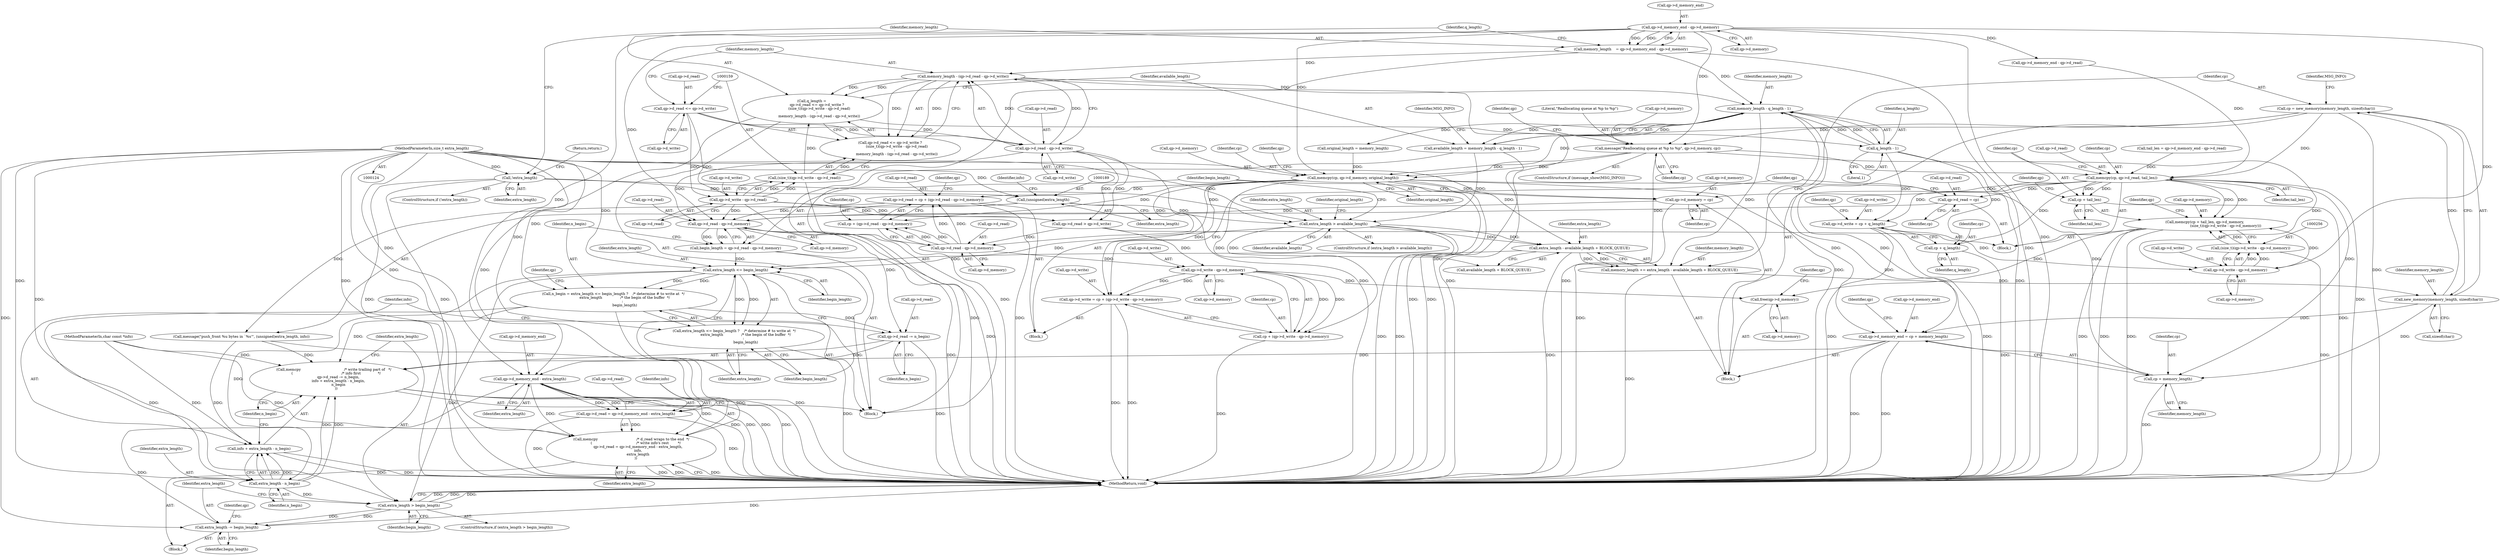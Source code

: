 digraph "0_yodl_fd85f8c94182558ff1480d06a236d6fb927979a3@pointer" {
"1000208" [label="(Call,cp = new_memory(memory_length, sizeof(char)))"];
"1000210" [label="(Call,new_memory(memory_length, sizeof(char)))"];
"1000201" [label="(Call,memory_length += extra_length - available_length + BLOCK_QUEUE)"];
"1000203" [label="(Call,extra_length - available_length + BLOCK_QUEUE)"];
"1000193" [label="(Call,extra_length > available_length)"];
"1000188" [label="(Call,(unsigned)extra_length)"];
"1000136" [label="(Call,!extra_length)"];
"1000126" [label="(MethodParameterIn,size_t extra_length)"];
"1000176" [label="(Call,available_length = memory_length - q_length - 1)"];
"1000178" [label="(Call,memory_length - q_length - 1)"];
"1000167" [label="(Call,memory_length - (qp->d_read - qp->d_write))"];
"1000139" [label="(Call,memory_length    = qp->d_memory_end - qp->d_memory)"];
"1000141" [label="(Call,qp->d_memory_end - qp->d_memory)"];
"1000169" [label="(Call,qp->d_read - qp->d_write)"];
"1000151" [label="(Call,qp->d_read <= qp->d_write)"];
"1000180" [label="(Call,q_length - 1)"];
"1000148" [label="(Call,q_length = \n        qp->d_read <= qp->d_write ?\n            (size_t)(qp->d_write - qp->d_read)\n        :\n            memory_length - (qp->d_read - qp->d_write))"];
"1000158" [label="(Call,(size_t)(qp->d_write - qp->d_read))"];
"1000160" [label="(Call,qp->d_write - qp->d_read)"];
"1000217" [label="(Call,message(\"Reallocating queue at %p to %p\", qp->d_memory, cp))"];
"1000242" [label="(Call,memcpy(cp, qp->d_read, tail_len))"];
"1000248" [label="(Call,memcpy(cp + tail_len, qp->d_memory, \n                                    (size_t)(qp->d_write - qp->d_memory)))"];
"1000310" [label="(Call,free(qp->d_memory))"];
"1000249" [label="(Call,cp + tail_len)"];
"1000264" [label="(Call,qp->d_write = cp + q_length)"];
"1000268" [label="(Call,cp + q_length)"];
"1000271" [label="(Call,qp->d_read = cp)"];
"1000328" [label="(Call,qp->d_read - qp->d_memory)"];
"1000326" [label="(Call,begin_length = qp->d_read - qp->d_memory)"];
"1000338" [label="(Call,extra_length <= begin_length)"];
"1000335" [label="(Call,n_begin = extra_length <= begin_length ?    /* determine # to write at  */\n                    extra_length                /* the begin of the buffer  */\n                :\n                    begin_length)"];
"1000343" [label="(Call,memcpy                                      /* write trailing part of   */\n    (                                           /* info first               */\n        qp->d_read -= n_begin,\n        info + extra_length - n_begin,\n        n_begin\n    ))"];
"1000344" [label="(Call,qp->d_read -= n_begin)"];
"1000351" [label="(Call,extra_length - n_begin)"];
"1000349" [label="(Call,info + extra_length - n_begin)"];
"1000356" [label="(Call,extra_length > begin_length)"];
"1000360" [label="(Call,extra_length -= begin_length)"];
"1000368" [label="(Call,qp->d_memory_end - extra_length)"];
"1000363" [label="(Call,memcpy                                  /* d_read wraps to the end  */\n        (                                       /* write info's rest        */\n            qp->d_read = qp->d_memory_end - extra_length,\n            info,\n            extra_length\n        ))"];
"1000364" [label="(Call,qp->d_read = qp->d_memory_end - extra_length)"];
"1000337" [label="(Call,extra_length <= begin_length ?    /* determine # to write at  */\n                    extra_length                /* the begin of the buffer  */\n                :\n                    begin_length)"];
"1000314" [label="(Call,qp->d_memory_end = cp + memory_length)"];
"1000318" [label="(Call,cp + memory_length)"];
"1000321" [label="(Call,qp->d_memory = cp)"];
"1000257" [label="(Call,qp->d_write - qp->d_memory)"];
"1000255" [label="(Call,(size_t)(qp->d_write - qp->d_memory))"];
"1000278" [label="(Call,memcpy(cp, qp->d_memory, original_length))"];
"1000284" [label="(Call,qp->d_read = cp + (qp->d_read - qp->d_memory))"];
"1000288" [label="(Call,cp + (qp->d_read - qp->d_memory))"];
"1000290" [label="(Call,qp->d_read - qp->d_memory)"];
"1000303" [label="(Call,qp->d_write - qp->d_memory)"];
"1000297" [label="(Call,qp->d_write = cp + (qp->d_write - qp->d_memory))"];
"1000301" [label="(Call,cp + (qp->d_write - qp->d_memory))"];
"1000345" [label="(Call,qp->d_read)"];
"1000195" [label="(Identifier,available_length)"];
"1000204" [label="(Identifier,extra_length)"];
"1000340" [label="(Identifier,begin_length)"];
"1000178" [label="(Call,memory_length - q_length - 1)"];
"1000270" [label="(Identifier,q_length)"];
"1000268" [label="(Call,cp + q_length)"];
"1000180" [label="(Call,q_length - 1)"];
"1000251" [label="(Identifier,tail_len)"];
"1000196" [label="(Block,)"];
"1000248" [label="(Call,memcpy(cp + tail_len, qp->d_memory, \n                                    (size_t)(qp->d_write - qp->d_memory)))"];
"1000314" [label="(Call,qp->d_memory_end = cp + memory_length)"];
"1000242" [label="(Call,memcpy(cp, qp->d_read, tail_len))"];
"1000194" [label="(Identifier,extra_length)"];
"1000351" [label="(Call,extra_length - n_begin)"];
"1000219" [label="(Call,qp->d_memory)"];
"1000198" [label="(Call,original_length = memory_length)"];
"1000176" [label="(Call,available_length = memory_length - q_length - 1)"];
"1000271" [label="(Call,qp->d_read = cp)"];
"1000137" [label="(Identifier,extra_length)"];
"1000150" [label="(Call,qp->d_read <= qp->d_write ?\n            (size_t)(qp->d_write - qp->d_read)\n        :\n            memory_length - (qp->d_read - qp->d_write))"];
"1000280" [label="(Call,qp->d_memory)"];
"1000212" [label="(Call,sizeof(char))"];
"1000253" [label="(Identifier,qp)"];
"1000188" [label="(Call,(unsigned)extra_length)"];
"1000355" [label="(ControlStructure,if (extra_length > begin_length))"];
"1000181" [label="(Identifier,q_length)"];
"1000311" [label="(Call,qp->d_memory)"];
"1000321" [label="(Call,qp->d_memory = cp)"];
"1000226" [label="(Identifier,qp)"];
"1000275" [label="(Identifier,cp)"];
"1000285" [label="(Call,qp->d_read)"];
"1000224" [label="(Call,qp->d_read > qp->d_write)"];
"1000182" [label="(Literal,1)"];
"1000320" [label="(Identifier,memory_length)"];
"1000152" [label="(Call,qp->d_read)"];
"1000368" [label="(Call,qp->d_memory_end - extra_length)"];
"1000361" [label="(Identifier,extra_length)"];
"1000243" [label="(Identifier,cp)"];
"1000316" [label="(Identifier,qp)"];
"1000222" [label="(Identifier,cp)"];
"1000247" [label="(Identifier,tail_len)"];
"1000362" [label="(Identifier,begin_length)"];
"1000279" [label="(Identifier,cp)"];
"1000289" [label="(Identifier,cp)"];
"1000193" [label="(Call,extra_length > available_length)"];
"1000342" [label="(Identifier,begin_length)"];
"1000126" [label="(MethodParameterIn,size_t extra_length)"];
"1000151" [label="(Call,qp->d_read <= qp->d_write)"];
"1000216" [label="(Identifier,MSG_INFO)"];
"1000360" [label="(Call,extra_length -= begin_length)"];
"1000148" [label="(Call,q_length = \n        qp->d_read <= qp->d_write ?\n            (size_t)(qp->d_write - qp->d_read)\n        :\n            memory_length - (qp->d_read - qp->d_write))"];
"1000372" [label="(Identifier,extra_length)"];
"1000319" [label="(Identifier,cp)"];
"1000326" [label="(Call,begin_length = qp->d_read - qp->d_memory)"];
"1000145" [label="(Call,qp->d_memory)"];
"1000177" [label="(Identifier,available_length)"];
"1000359" [label="(Block,)"];
"1000168" [label="(Identifier,memory_length)"];
"1000375" [label="(MethodReturn,void)"];
"1000357" [label="(Identifier,extra_length)"];
"1000161" [label="(Call,qp->d_write)"];
"1000356" [label="(Call,extra_length > begin_length)"];
"1000304" [label="(Call,qp->d_write)"];
"1000286" [label="(Identifier,qp)"];
"1000269" [label="(Identifier,cp)"];
"1000273" [label="(Identifier,qp)"];
"1000312" [label="(Identifier,qp)"];
"1000149" [label="(Identifier,q_length)"];
"1000315" [label="(Call,qp->d_memory_end)"];
"1000139" [label="(Call,memory_length    = qp->d_memory_end - qp->d_memory)"];
"1000338" [label="(Call,extra_length <= begin_length)"];
"1000374" [label="(Identifier,extra_length)"];
"1000155" [label="(Call,qp->d_write)"];
"1000203" [label="(Call,extra_length - available_length + BLOCK_QUEUE)"];
"1000250" [label="(Identifier,cp)"];
"1000350" [label="(Identifier,info)"];
"1000297" [label="(Call,qp->d_write = cp + (qp->d_write - qp->d_memory))"];
"1000328" [label="(Call,qp->d_read - qp->d_memory)"];
"1000191" [label="(Identifier,info)"];
"1000327" [label="(Identifier,begin_length)"];
"1000192" [label="(ControlStructure,if (extra_length > available_length))"];
"1000332" [label="(Call,qp->d_memory)"];
"1000278" [label="(Call,memcpy(cp, qp->d_memory, original_length))"];
"1000318" [label="(Call,cp + memory_length)"];
"1000277" [label="(Block,)"];
"1000343" [label="(Call,memcpy                                      /* write trailing part of   */\n    (                                           /* info first               */\n        qp->d_read -= n_begin,\n        info + extra_length - n_begin,\n        n_begin\n    ))"];
"1000233" [label="(Call,tail_len = qp->d_memory_end - qp->d_read)"];
"1000294" [label="(Call,qp->d_memory)"];
"1000158" [label="(Call,(size_t)(qp->d_write - qp->d_read))"];
"1000363" [label="(Call,memcpy                                  /* d_read wraps to the end  */\n        (                                       /* write info's rest        */\n            qp->d_read = qp->d_memory_end - extra_length,\n            info,\n            extra_length\n        ))"];
"1000335" [label="(Call,n_begin = extra_length <= begin_length ?    /* determine # to write at  */\n                    extra_length                /* the begin of the buffer  */\n                :\n                    begin_length)"];
"1000218" [label="(Literal,\"Reallocating queue at %p to %p\")"];
"1000358" [label="(Identifier,begin_length)"];
"1000164" [label="(Call,qp->d_read)"];
"1000140" [label="(Identifier,memory_length)"];
"1000365" [label="(Call,qp->d_read)"];
"1000266" [label="(Identifier,qp)"];
"1000235" [label="(Call,qp->d_memory_end - qp->d_read)"];
"1000325" [label="(Identifier,cp)"];
"1000135" [label="(ControlStructure,if (!extra_length))"];
"1000209" [label="(Identifier,cp)"];
"1000261" [label="(Call,qp->d_memory)"];
"1000214" [label="(ControlStructure,if (message_show(MSG_INFO)))"];
"1000353" [label="(Identifier,n_begin)"];
"1000136" [label="(Call,!extra_length)"];
"1000307" [label="(Call,qp->d_memory)"];
"1000369" [label="(Call,qp->d_memory_end)"];
"1000249" [label="(Call,cp + tail_len)"];
"1000264" [label="(Call,qp->d_write = cp + q_length)"];
"1000244" [label="(Call,qp->d_read)"];
"1000348" [label="(Identifier,n_begin)"];
"1000272" [label="(Call,qp->d_read)"];
"1000341" [label="(Identifier,extra_length)"];
"1000339" [label="(Identifier,extra_length)"];
"1000186" [label="(Call,message(\"push_front %u bytes in `%s'\", (unsigned)extra_length, info))"];
"1000170" [label="(Call,qp->d_read)"];
"1000128" [label="(Block,)"];
"1000190" [label="(Identifier,extra_length)"];
"1000258" [label="(Call,qp->d_write)"];
"1000283" [label="(Identifier,original_length)"];
"1000160" [label="(Call,qp->d_write - qp->d_read)"];
"1000138" [label="(Return,return;)"];
"1000301" [label="(Call,cp + (qp->d_write - qp->d_memory))"];
"1000346" [label="(Identifier,qp)"];
"1000208" [label="(Call,cp = new_memory(memory_length, sizeof(char)))"];
"1000322" [label="(Call,qp->d_memory)"];
"1000349" [label="(Call,info + extra_length - n_begin)"];
"1000185" [label="(Identifier,MSG_INFO)"];
"1000354" [label="(Identifier,n_begin)"];
"1000211" [label="(Identifier,memory_length)"];
"1000179" [label="(Identifier,memory_length)"];
"1000288" [label="(Call,cp + (qp->d_read - qp->d_memory))"];
"1000329" [label="(Call,qp->d_read)"];
"1000290" [label="(Call,qp->d_read - qp->d_memory)"];
"1000255" [label="(Call,(size_t)(qp->d_write - qp->d_memory))"];
"1000352" [label="(Identifier,extra_length)"];
"1000373" [label="(Identifier,info)"];
"1000231" [label="(Block,)"];
"1000336" [label="(Identifier,n_begin)"];
"1000201" [label="(Call,memory_length += extra_length - available_length + BLOCK_QUEUE)"];
"1000291" [label="(Call,qp->d_read)"];
"1000299" [label="(Identifier,qp)"];
"1000310" [label="(Call,free(qp->d_memory))"];
"1000265" [label="(Call,qp->d_write)"];
"1000298" [label="(Call,qp->d_write)"];
"1000303" [label="(Call,qp->d_write - qp->d_memory)"];
"1000202" [label="(Identifier,memory_length)"];
"1000169" [label="(Call,qp->d_read - qp->d_write)"];
"1000199" [label="(Identifier,original_length)"];
"1000205" [label="(Call,available_length + BLOCK_QUEUE)"];
"1000323" [label="(Identifier,qp)"];
"1000284" [label="(Call,qp->d_read = cp + (qp->d_read - qp->d_memory))"];
"1000337" [label="(Call,extra_length <= begin_length ?    /* determine # to write at  */\n                    extra_length                /* the begin of the buffer  */\n                :\n                    begin_length)"];
"1000210" [label="(Call,new_memory(memory_length, sizeof(char)))"];
"1000142" [label="(Call,qp->d_memory_end)"];
"1000344" [label="(Call,qp->d_read -= n_begin)"];
"1000217" [label="(Call,message(\"Reallocating queue at %p to %p\", qp->d_memory, cp))"];
"1000127" [label="(MethodParameterIn,char const *info)"];
"1000252" [label="(Call,qp->d_memory)"];
"1000141" [label="(Call,qp->d_memory_end - qp->d_memory)"];
"1000302" [label="(Identifier,cp)"];
"1000366" [label="(Identifier,qp)"];
"1000257" [label="(Call,qp->d_write - qp->d_memory)"];
"1000173" [label="(Call,qp->d_write)"];
"1000167" [label="(Call,memory_length - (qp->d_read - qp->d_write))"];
"1000364" [label="(Call,qp->d_read = qp->d_memory_end - extra_length)"];
"1000208" -> "1000196"  [label="AST: "];
"1000208" -> "1000210"  [label="CFG: "];
"1000209" -> "1000208"  [label="AST: "];
"1000210" -> "1000208"  [label="AST: "];
"1000216" -> "1000208"  [label="CFG: "];
"1000208" -> "1000375"  [label="DDG: "];
"1000210" -> "1000208"  [label="DDG: "];
"1000208" -> "1000217"  [label="DDG: "];
"1000208" -> "1000242"  [label="DDG: "];
"1000208" -> "1000278"  [label="DDG: "];
"1000210" -> "1000212"  [label="CFG: "];
"1000211" -> "1000210"  [label="AST: "];
"1000212" -> "1000210"  [label="AST: "];
"1000201" -> "1000210"  [label="DDG: "];
"1000210" -> "1000314"  [label="DDG: "];
"1000210" -> "1000318"  [label="DDG: "];
"1000201" -> "1000196"  [label="AST: "];
"1000201" -> "1000203"  [label="CFG: "];
"1000202" -> "1000201"  [label="AST: "];
"1000203" -> "1000201"  [label="AST: "];
"1000209" -> "1000201"  [label="CFG: "];
"1000201" -> "1000375"  [label="DDG: "];
"1000203" -> "1000201"  [label="DDG: "];
"1000203" -> "1000201"  [label="DDG: "];
"1000178" -> "1000201"  [label="DDG: "];
"1000203" -> "1000205"  [label="CFG: "];
"1000204" -> "1000203"  [label="AST: "];
"1000205" -> "1000203"  [label="AST: "];
"1000203" -> "1000375"  [label="DDG: "];
"1000193" -> "1000203"  [label="DDG: "];
"1000193" -> "1000203"  [label="DDG: "];
"1000126" -> "1000203"  [label="DDG: "];
"1000203" -> "1000338"  [label="DDG: "];
"1000193" -> "1000192"  [label="AST: "];
"1000193" -> "1000195"  [label="CFG: "];
"1000194" -> "1000193"  [label="AST: "];
"1000195" -> "1000193"  [label="AST: "];
"1000199" -> "1000193"  [label="CFG: "];
"1000327" -> "1000193"  [label="CFG: "];
"1000193" -> "1000375"  [label="DDG: "];
"1000193" -> "1000375"  [label="DDG: "];
"1000188" -> "1000193"  [label="DDG: "];
"1000136" -> "1000193"  [label="DDG: "];
"1000126" -> "1000193"  [label="DDG: "];
"1000176" -> "1000193"  [label="DDG: "];
"1000193" -> "1000205"  [label="DDG: "];
"1000193" -> "1000338"  [label="DDG: "];
"1000188" -> "1000186"  [label="AST: "];
"1000188" -> "1000190"  [label="CFG: "];
"1000189" -> "1000188"  [label="AST: "];
"1000190" -> "1000188"  [label="AST: "];
"1000191" -> "1000188"  [label="CFG: "];
"1000188" -> "1000186"  [label="DDG: "];
"1000136" -> "1000188"  [label="DDG: "];
"1000126" -> "1000188"  [label="DDG: "];
"1000136" -> "1000135"  [label="AST: "];
"1000136" -> "1000137"  [label="CFG: "];
"1000137" -> "1000136"  [label="AST: "];
"1000138" -> "1000136"  [label="CFG: "];
"1000140" -> "1000136"  [label="CFG: "];
"1000136" -> "1000375"  [label="DDG: "];
"1000136" -> "1000375"  [label="DDG: "];
"1000126" -> "1000136"  [label="DDG: "];
"1000126" -> "1000124"  [label="AST: "];
"1000126" -> "1000375"  [label="DDG: "];
"1000126" -> "1000335"  [label="DDG: "];
"1000126" -> "1000338"  [label="DDG: "];
"1000126" -> "1000337"  [label="DDG: "];
"1000126" -> "1000351"  [label="DDG: "];
"1000126" -> "1000356"  [label="DDG: "];
"1000126" -> "1000360"  [label="DDG: "];
"1000126" -> "1000368"  [label="DDG: "];
"1000126" -> "1000363"  [label="DDG: "];
"1000176" -> "1000128"  [label="AST: "];
"1000176" -> "1000178"  [label="CFG: "];
"1000177" -> "1000176"  [label="AST: "];
"1000178" -> "1000176"  [label="AST: "];
"1000185" -> "1000176"  [label="CFG: "];
"1000176" -> "1000375"  [label="DDG: "];
"1000178" -> "1000176"  [label="DDG: "];
"1000178" -> "1000176"  [label="DDG: "];
"1000178" -> "1000180"  [label="CFG: "];
"1000179" -> "1000178"  [label="AST: "];
"1000180" -> "1000178"  [label="AST: "];
"1000178" -> "1000375"  [label="DDG: "];
"1000178" -> "1000375"  [label="DDG: "];
"1000167" -> "1000178"  [label="DDG: "];
"1000139" -> "1000178"  [label="DDG: "];
"1000180" -> "1000178"  [label="DDG: "];
"1000180" -> "1000178"  [label="DDG: "];
"1000178" -> "1000198"  [label="DDG: "];
"1000167" -> "1000150"  [label="AST: "];
"1000167" -> "1000169"  [label="CFG: "];
"1000168" -> "1000167"  [label="AST: "];
"1000169" -> "1000167"  [label="AST: "];
"1000150" -> "1000167"  [label="CFG: "];
"1000167" -> "1000375"  [label="DDG: "];
"1000167" -> "1000148"  [label="DDG: "];
"1000167" -> "1000148"  [label="DDG: "];
"1000167" -> "1000150"  [label="DDG: "];
"1000167" -> "1000150"  [label="DDG: "];
"1000139" -> "1000167"  [label="DDG: "];
"1000169" -> "1000167"  [label="DDG: "];
"1000169" -> "1000167"  [label="DDG: "];
"1000139" -> "1000128"  [label="AST: "];
"1000139" -> "1000141"  [label="CFG: "];
"1000140" -> "1000139"  [label="AST: "];
"1000141" -> "1000139"  [label="AST: "];
"1000149" -> "1000139"  [label="CFG: "];
"1000139" -> "1000375"  [label="DDG: "];
"1000141" -> "1000139"  [label="DDG: "];
"1000141" -> "1000139"  [label="DDG: "];
"1000141" -> "1000145"  [label="CFG: "];
"1000142" -> "1000141"  [label="AST: "];
"1000145" -> "1000141"  [label="AST: "];
"1000141" -> "1000375"  [label="DDG: "];
"1000141" -> "1000217"  [label="DDG: "];
"1000141" -> "1000235"  [label="DDG: "];
"1000141" -> "1000257"  [label="DDG: "];
"1000141" -> "1000278"  [label="DDG: "];
"1000141" -> "1000328"  [label="DDG: "];
"1000141" -> "1000368"  [label="DDG: "];
"1000169" -> "1000173"  [label="CFG: "];
"1000170" -> "1000169"  [label="AST: "];
"1000173" -> "1000169"  [label="AST: "];
"1000169" -> "1000375"  [label="DDG: "];
"1000151" -> "1000169"  [label="DDG: "];
"1000151" -> "1000169"  [label="DDG: "];
"1000169" -> "1000224"  [label="DDG: "];
"1000169" -> "1000224"  [label="DDG: "];
"1000169" -> "1000328"  [label="DDG: "];
"1000151" -> "1000150"  [label="AST: "];
"1000151" -> "1000155"  [label="CFG: "];
"1000152" -> "1000151"  [label="AST: "];
"1000155" -> "1000151"  [label="AST: "];
"1000159" -> "1000151"  [label="CFG: "];
"1000168" -> "1000151"  [label="CFG: "];
"1000151" -> "1000160"  [label="DDG: "];
"1000151" -> "1000160"  [label="DDG: "];
"1000180" -> "1000182"  [label="CFG: "];
"1000181" -> "1000180"  [label="AST: "];
"1000182" -> "1000180"  [label="AST: "];
"1000180" -> "1000375"  [label="DDG: "];
"1000148" -> "1000180"  [label="DDG: "];
"1000180" -> "1000264"  [label="DDG: "];
"1000180" -> "1000268"  [label="DDG: "];
"1000148" -> "1000128"  [label="AST: "];
"1000148" -> "1000150"  [label="CFG: "];
"1000149" -> "1000148"  [label="AST: "];
"1000150" -> "1000148"  [label="AST: "];
"1000177" -> "1000148"  [label="CFG: "];
"1000148" -> "1000375"  [label="DDG: "];
"1000158" -> "1000148"  [label="DDG: "];
"1000158" -> "1000150"  [label="AST: "];
"1000158" -> "1000160"  [label="CFG: "];
"1000159" -> "1000158"  [label="AST: "];
"1000160" -> "1000158"  [label="AST: "];
"1000150" -> "1000158"  [label="CFG: "];
"1000158" -> "1000375"  [label="DDG: "];
"1000158" -> "1000150"  [label="DDG: "];
"1000160" -> "1000158"  [label="DDG: "];
"1000160" -> "1000158"  [label="DDG: "];
"1000160" -> "1000164"  [label="CFG: "];
"1000161" -> "1000160"  [label="AST: "];
"1000164" -> "1000160"  [label="AST: "];
"1000160" -> "1000375"  [label="DDG: "];
"1000160" -> "1000224"  [label="DDG: "];
"1000160" -> "1000224"  [label="DDG: "];
"1000160" -> "1000328"  [label="DDG: "];
"1000217" -> "1000214"  [label="AST: "];
"1000217" -> "1000222"  [label="CFG: "];
"1000218" -> "1000217"  [label="AST: "];
"1000219" -> "1000217"  [label="AST: "];
"1000222" -> "1000217"  [label="AST: "];
"1000226" -> "1000217"  [label="CFG: "];
"1000217" -> "1000375"  [label="DDG: "];
"1000217" -> "1000242"  [label="DDG: "];
"1000217" -> "1000257"  [label="DDG: "];
"1000217" -> "1000278"  [label="DDG: "];
"1000217" -> "1000278"  [label="DDG: "];
"1000242" -> "1000231"  [label="AST: "];
"1000242" -> "1000247"  [label="CFG: "];
"1000243" -> "1000242"  [label="AST: "];
"1000244" -> "1000242"  [label="AST: "];
"1000247" -> "1000242"  [label="AST: "];
"1000250" -> "1000242"  [label="CFG: "];
"1000242" -> "1000375"  [label="DDG: "];
"1000235" -> "1000242"  [label="DDG: "];
"1000233" -> "1000242"  [label="DDG: "];
"1000242" -> "1000248"  [label="DDG: "];
"1000242" -> "1000248"  [label="DDG: "];
"1000242" -> "1000249"  [label="DDG: "];
"1000242" -> "1000249"  [label="DDG: "];
"1000242" -> "1000264"  [label="DDG: "];
"1000242" -> "1000268"  [label="DDG: "];
"1000242" -> "1000271"  [label="DDG: "];
"1000242" -> "1000314"  [label="DDG: "];
"1000242" -> "1000318"  [label="DDG: "];
"1000242" -> "1000321"  [label="DDG: "];
"1000248" -> "1000231"  [label="AST: "];
"1000248" -> "1000255"  [label="CFG: "];
"1000249" -> "1000248"  [label="AST: "];
"1000252" -> "1000248"  [label="AST: "];
"1000255" -> "1000248"  [label="AST: "];
"1000266" -> "1000248"  [label="CFG: "];
"1000248" -> "1000375"  [label="DDG: "];
"1000248" -> "1000375"  [label="DDG: "];
"1000248" -> "1000375"  [label="DDG: "];
"1000257" -> "1000248"  [label="DDG: "];
"1000255" -> "1000248"  [label="DDG: "];
"1000248" -> "1000310"  [label="DDG: "];
"1000310" -> "1000196"  [label="AST: "];
"1000310" -> "1000311"  [label="CFG: "];
"1000311" -> "1000310"  [label="AST: "];
"1000316" -> "1000310"  [label="CFG: "];
"1000303" -> "1000310"  [label="DDG: "];
"1000249" -> "1000251"  [label="CFG: "];
"1000250" -> "1000249"  [label="AST: "];
"1000251" -> "1000249"  [label="AST: "];
"1000253" -> "1000249"  [label="CFG: "];
"1000249" -> "1000375"  [label="DDG: "];
"1000264" -> "1000231"  [label="AST: "];
"1000264" -> "1000268"  [label="CFG: "];
"1000265" -> "1000264"  [label="AST: "];
"1000268" -> "1000264"  [label="AST: "];
"1000273" -> "1000264"  [label="CFG: "];
"1000264" -> "1000375"  [label="DDG: "];
"1000264" -> "1000375"  [label="DDG: "];
"1000268" -> "1000270"  [label="CFG: "];
"1000269" -> "1000268"  [label="AST: "];
"1000270" -> "1000268"  [label="AST: "];
"1000268" -> "1000375"  [label="DDG: "];
"1000271" -> "1000231"  [label="AST: "];
"1000271" -> "1000275"  [label="CFG: "];
"1000272" -> "1000271"  [label="AST: "];
"1000275" -> "1000271"  [label="AST: "];
"1000312" -> "1000271"  [label="CFG: "];
"1000271" -> "1000328"  [label="DDG: "];
"1000328" -> "1000326"  [label="AST: "];
"1000328" -> "1000332"  [label="CFG: "];
"1000329" -> "1000328"  [label="AST: "];
"1000332" -> "1000328"  [label="AST: "];
"1000326" -> "1000328"  [label="CFG: "];
"1000328" -> "1000375"  [label="DDG: "];
"1000328" -> "1000326"  [label="DDG: "];
"1000328" -> "1000326"  [label="DDG: "];
"1000284" -> "1000328"  [label="DDG: "];
"1000321" -> "1000328"  [label="DDG: "];
"1000328" -> "1000344"  [label="DDG: "];
"1000326" -> "1000128"  [label="AST: "];
"1000327" -> "1000326"  [label="AST: "];
"1000336" -> "1000326"  [label="CFG: "];
"1000326" -> "1000375"  [label="DDG: "];
"1000326" -> "1000338"  [label="DDG: "];
"1000338" -> "1000337"  [label="AST: "];
"1000338" -> "1000340"  [label="CFG: "];
"1000339" -> "1000338"  [label="AST: "];
"1000340" -> "1000338"  [label="AST: "];
"1000341" -> "1000338"  [label="CFG: "];
"1000342" -> "1000338"  [label="CFG: "];
"1000338" -> "1000335"  [label="DDG: "];
"1000338" -> "1000335"  [label="DDG: "];
"1000338" -> "1000337"  [label="DDG: "];
"1000338" -> "1000337"  [label="DDG: "];
"1000338" -> "1000351"  [label="DDG: "];
"1000338" -> "1000356"  [label="DDG: "];
"1000335" -> "1000128"  [label="AST: "];
"1000335" -> "1000337"  [label="CFG: "];
"1000336" -> "1000335"  [label="AST: "];
"1000337" -> "1000335"  [label="AST: "];
"1000346" -> "1000335"  [label="CFG: "];
"1000335" -> "1000375"  [label="DDG: "];
"1000335" -> "1000343"  [label="DDG: "];
"1000335" -> "1000344"  [label="DDG: "];
"1000335" -> "1000351"  [label="DDG: "];
"1000343" -> "1000128"  [label="AST: "];
"1000343" -> "1000354"  [label="CFG: "];
"1000344" -> "1000343"  [label="AST: "];
"1000349" -> "1000343"  [label="AST: "];
"1000354" -> "1000343"  [label="AST: "];
"1000357" -> "1000343"  [label="CFG: "];
"1000343" -> "1000375"  [label="DDG: "];
"1000343" -> "1000375"  [label="DDG: "];
"1000343" -> "1000375"  [label="DDG: "];
"1000344" -> "1000343"  [label="DDG: "];
"1000186" -> "1000343"  [label="DDG: "];
"1000127" -> "1000343"  [label="DDG: "];
"1000351" -> "1000343"  [label="DDG: "];
"1000351" -> "1000343"  [label="DDG: "];
"1000344" -> "1000348"  [label="CFG: "];
"1000345" -> "1000344"  [label="AST: "];
"1000348" -> "1000344"  [label="AST: "];
"1000350" -> "1000344"  [label="CFG: "];
"1000344" -> "1000375"  [label="DDG: "];
"1000351" -> "1000349"  [label="AST: "];
"1000351" -> "1000353"  [label="CFG: "];
"1000352" -> "1000351"  [label="AST: "];
"1000353" -> "1000351"  [label="AST: "];
"1000349" -> "1000351"  [label="CFG: "];
"1000351" -> "1000349"  [label="DDG: "];
"1000351" -> "1000349"  [label="DDG: "];
"1000351" -> "1000356"  [label="DDG: "];
"1000350" -> "1000349"  [label="AST: "];
"1000354" -> "1000349"  [label="CFG: "];
"1000349" -> "1000375"  [label="DDG: "];
"1000349" -> "1000375"  [label="DDG: "];
"1000186" -> "1000349"  [label="DDG: "];
"1000127" -> "1000349"  [label="DDG: "];
"1000356" -> "1000355"  [label="AST: "];
"1000356" -> "1000358"  [label="CFG: "];
"1000357" -> "1000356"  [label="AST: "];
"1000358" -> "1000356"  [label="AST: "];
"1000361" -> "1000356"  [label="CFG: "];
"1000375" -> "1000356"  [label="CFG: "];
"1000356" -> "1000375"  [label="DDG: "];
"1000356" -> "1000375"  [label="DDG: "];
"1000356" -> "1000375"  [label="DDG: "];
"1000356" -> "1000360"  [label="DDG: "];
"1000356" -> "1000360"  [label="DDG: "];
"1000360" -> "1000359"  [label="AST: "];
"1000360" -> "1000362"  [label="CFG: "];
"1000361" -> "1000360"  [label="AST: "];
"1000362" -> "1000360"  [label="AST: "];
"1000366" -> "1000360"  [label="CFG: "];
"1000360" -> "1000375"  [label="DDG: "];
"1000360" -> "1000368"  [label="DDG: "];
"1000368" -> "1000364"  [label="AST: "];
"1000368" -> "1000372"  [label="CFG: "];
"1000369" -> "1000368"  [label="AST: "];
"1000372" -> "1000368"  [label="AST: "];
"1000364" -> "1000368"  [label="CFG: "];
"1000368" -> "1000375"  [label="DDG: "];
"1000368" -> "1000363"  [label="DDG: "];
"1000368" -> "1000363"  [label="DDG: "];
"1000368" -> "1000364"  [label="DDG: "];
"1000368" -> "1000364"  [label="DDG: "];
"1000314" -> "1000368"  [label="DDG: "];
"1000363" -> "1000359"  [label="AST: "];
"1000363" -> "1000374"  [label="CFG: "];
"1000364" -> "1000363"  [label="AST: "];
"1000373" -> "1000363"  [label="AST: "];
"1000374" -> "1000363"  [label="AST: "];
"1000375" -> "1000363"  [label="CFG: "];
"1000363" -> "1000375"  [label="DDG: "];
"1000363" -> "1000375"  [label="DDG: "];
"1000363" -> "1000375"  [label="DDG: "];
"1000364" -> "1000363"  [label="DDG: "];
"1000127" -> "1000363"  [label="DDG: "];
"1000186" -> "1000363"  [label="DDG: "];
"1000365" -> "1000364"  [label="AST: "];
"1000373" -> "1000364"  [label="CFG: "];
"1000364" -> "1000375"  [label="DDG: "];
"1000364" -> "1000375"  [label="DDG: "];
"1000337" -> "1000341"  [label="CFG: "];
"1000337" -> "1000342"  [label="CFG: "];
"1000341" -> "1000337"  [label="AST: "];
"1000342" -> "1000337"  [label="AST: "];
"1000337" -> "1000375"  [label="DDG: "];
"1000314" -> "1000196"  [label="AST: "];
"1000314" -> "1000318"  [label="CFG: "];
"1000315" -> "1000314"  [label="AST: "];
"1000318" -> "1000314"  [label="AST: "];
"1000323" -> "1000314"  [label="CFG: "];
"1000314" -> "1000375"  [label="DDG: "];
"1000314" -> "1000375"  [label="DDG: "];
"1000278" -> "1000314"  [label="DDG: "];
"1000318" -> "1000320"  [label="CFG: "];
"1000319" -> "1000318"  [label="AST: "];
"1000320" -> "1000318"  [label="AST: "];
"1000318" -> "1000375"  [label="DDG: "];
"1000278" -> "1000318"  [label="DDG: "];
"1000321" -> "1000196"  [label="AST: "];
"1000321" -> "1000325"  [label="CFG: "];
"1000322" -> "1000321"  [label="AST: "];
"1000325" -> "1000321"  [label="AST: "];
"1000327" -> "1000321"  [label="CFG: "];
"1000321" -> "1000375"  [label="DDG: "];
"1000278" -> "1000321"  [label="DDG: "];
"1000257" -> "1000255"  [label="AST: "];
"1000257" -> "1000261"  [label="CFG: "];
"1000258" -> "1000257"  [label="AST: "];
"1000261" -> "1000257"  [label="AST: "];
"1000255" -> "1000257"  [label="CFG: "];
"1000257" -> "1000255"  [label="DDG: "];
"1000257" -> "1000255"  [label="DDG: "];
"1000224" -> "1000257"  [label="DDG: "];
"1000256" -> "1000255"  [label="AST: "];
"1000255" -> "1000375"  [label="DDG: "];
"1000278" -> "1000277"  [label="AST: "];
"1000278" -> "1000283"  [label="CFG: "];
"1000279" -> "1000278"  [label="AST: "];
"1000280" -> "1000278"  [label="AST: "];
"1000283" -> "1000278"  [label="AST: "];
"1000286" -> "1000278"  [label="CFG: "];
"1000278" -> "1000375"  [label="DDG: "];
"1000278" -> "1000375"  [label="DDG: "];
"1000198" -> "1000278"  [label="DDG: "];
"1000278" -> "1000284"  [label="DDG: "];
"1000278" -> "1000288"  [label="DDG: "];
"1000278" -> "1000290"  [label="DDG: "];
"1000278" -> "1000297"  [label="DDG: "];
"1000278" -> "1000301"  [label="DDG: "];
"1000284" -> "1000277"  [label="AST: "];
"1000284" -> "1000288"  [label="CFG: "];
"1000285" -> "1000284"  [label="AST: "];
"1000288" -> "1000284"  [label="AST: "];
"1000299" -> "1000284"  [label="CFG: "];
"1000284" -> "1000375"  [label="DDG: "];
"1000290" -> "1000284"  [label="DDG: "];
"1000290" -> "1000284"  [label="DDG: "];
"1000288" -> "1000290"  [label="CFG: "];
"1000289" -> "1000288"  [label="AST: "];
"1000290" -> "1000288"  [label="AST: "];
"1000290" -> "1000288"  [label="DDG: "];
"1000290" -> "1000288"  [label="DDG: "];
"1000290" -> "1000294"  [label="CFG: "];
"1000291" -> "1000290"  [label="AST: "];
"1000294" -> "1000290"  [label="AST: "];
"1000224" -> "1000290"  [label="DDG: "];
"1000290" -> "1000303"  [label="DDG: "];
"1000303" -> "1000301"  [label="AST: "];
"1000303" -> "1000307"  [label="CFG: "];
"1000304" -> "1000303"  [label="AST: "];
"1000307" -> "1000303"  [label="AST: "];
"1000301" -> "1000303"  [label="CFG: "];
"1000303" -> "1000297"  [label="DDG: "];
"1000303" -> "1000297"  [label="DDG: "];
"1000303" -> "1000301"  [label="DDG: "];
"1000303" -> "1000301"  [label="DDG: "];
"1000224" -> "1000303"  [label="DDG: "];
"1000297" -> "1000277"  [label="AST: "];
"1000297" -> "1000301"  [label="CFG: "];
"1000298" -> "1000297"  [label="AST: "];
"1000301" -> "1000297"  [label="AST: "];
"1000312" -> "1000297"  [label="CFG: "];
"1000297" -> "1000375"  [label="DDG: "];
"1000297" -> "1000375"  [label="DDG: "];
"1000302" -> "1000301"  [label="AST: "];
"1000301" -> "1000375"  [label="DDG: "];
}
